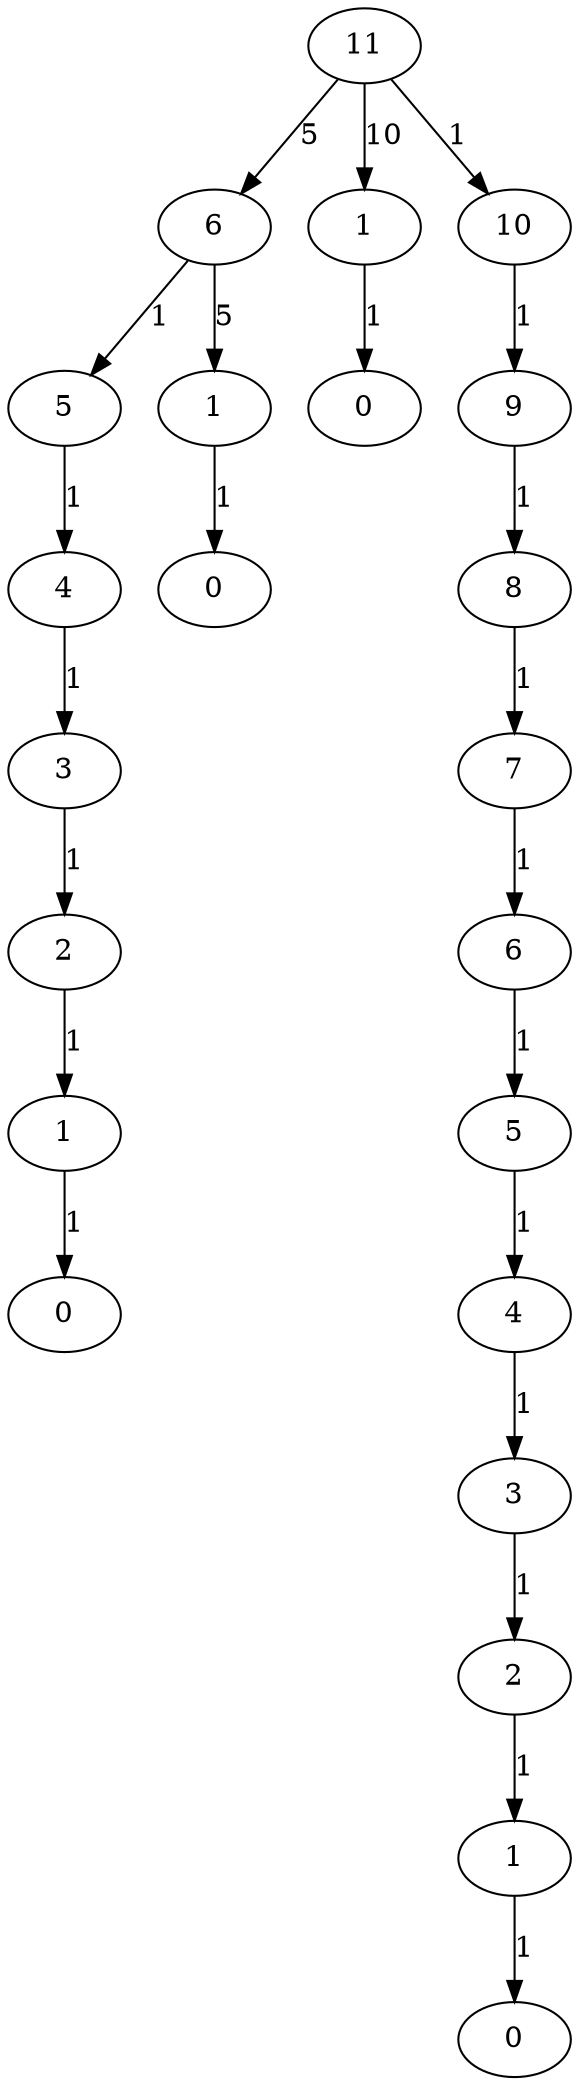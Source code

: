 digraph graph_name {
    a6[label="6"];
    a5[label="5"];
    a4[label="4"];
    a3[label="3"];
    a2[label="2"];
    a1[label="1"];
    a0[label="0"];

    b1[label="1"];
    b0[label="0"];

    c1[label="1"];
    c0[label="0"];


    11->10->9->8->7->6->5->4->3->2->1->0[label="1"];
    a6 -> a5 -> a4 -> a3-> a2->a1->a0[label="1"];
    b1 -> b0[label="1"];
    c1 -> c0[label="1"];


    11 -> a6 -> b1 [label="5"];
    11 -> c1[label="10"];



}
